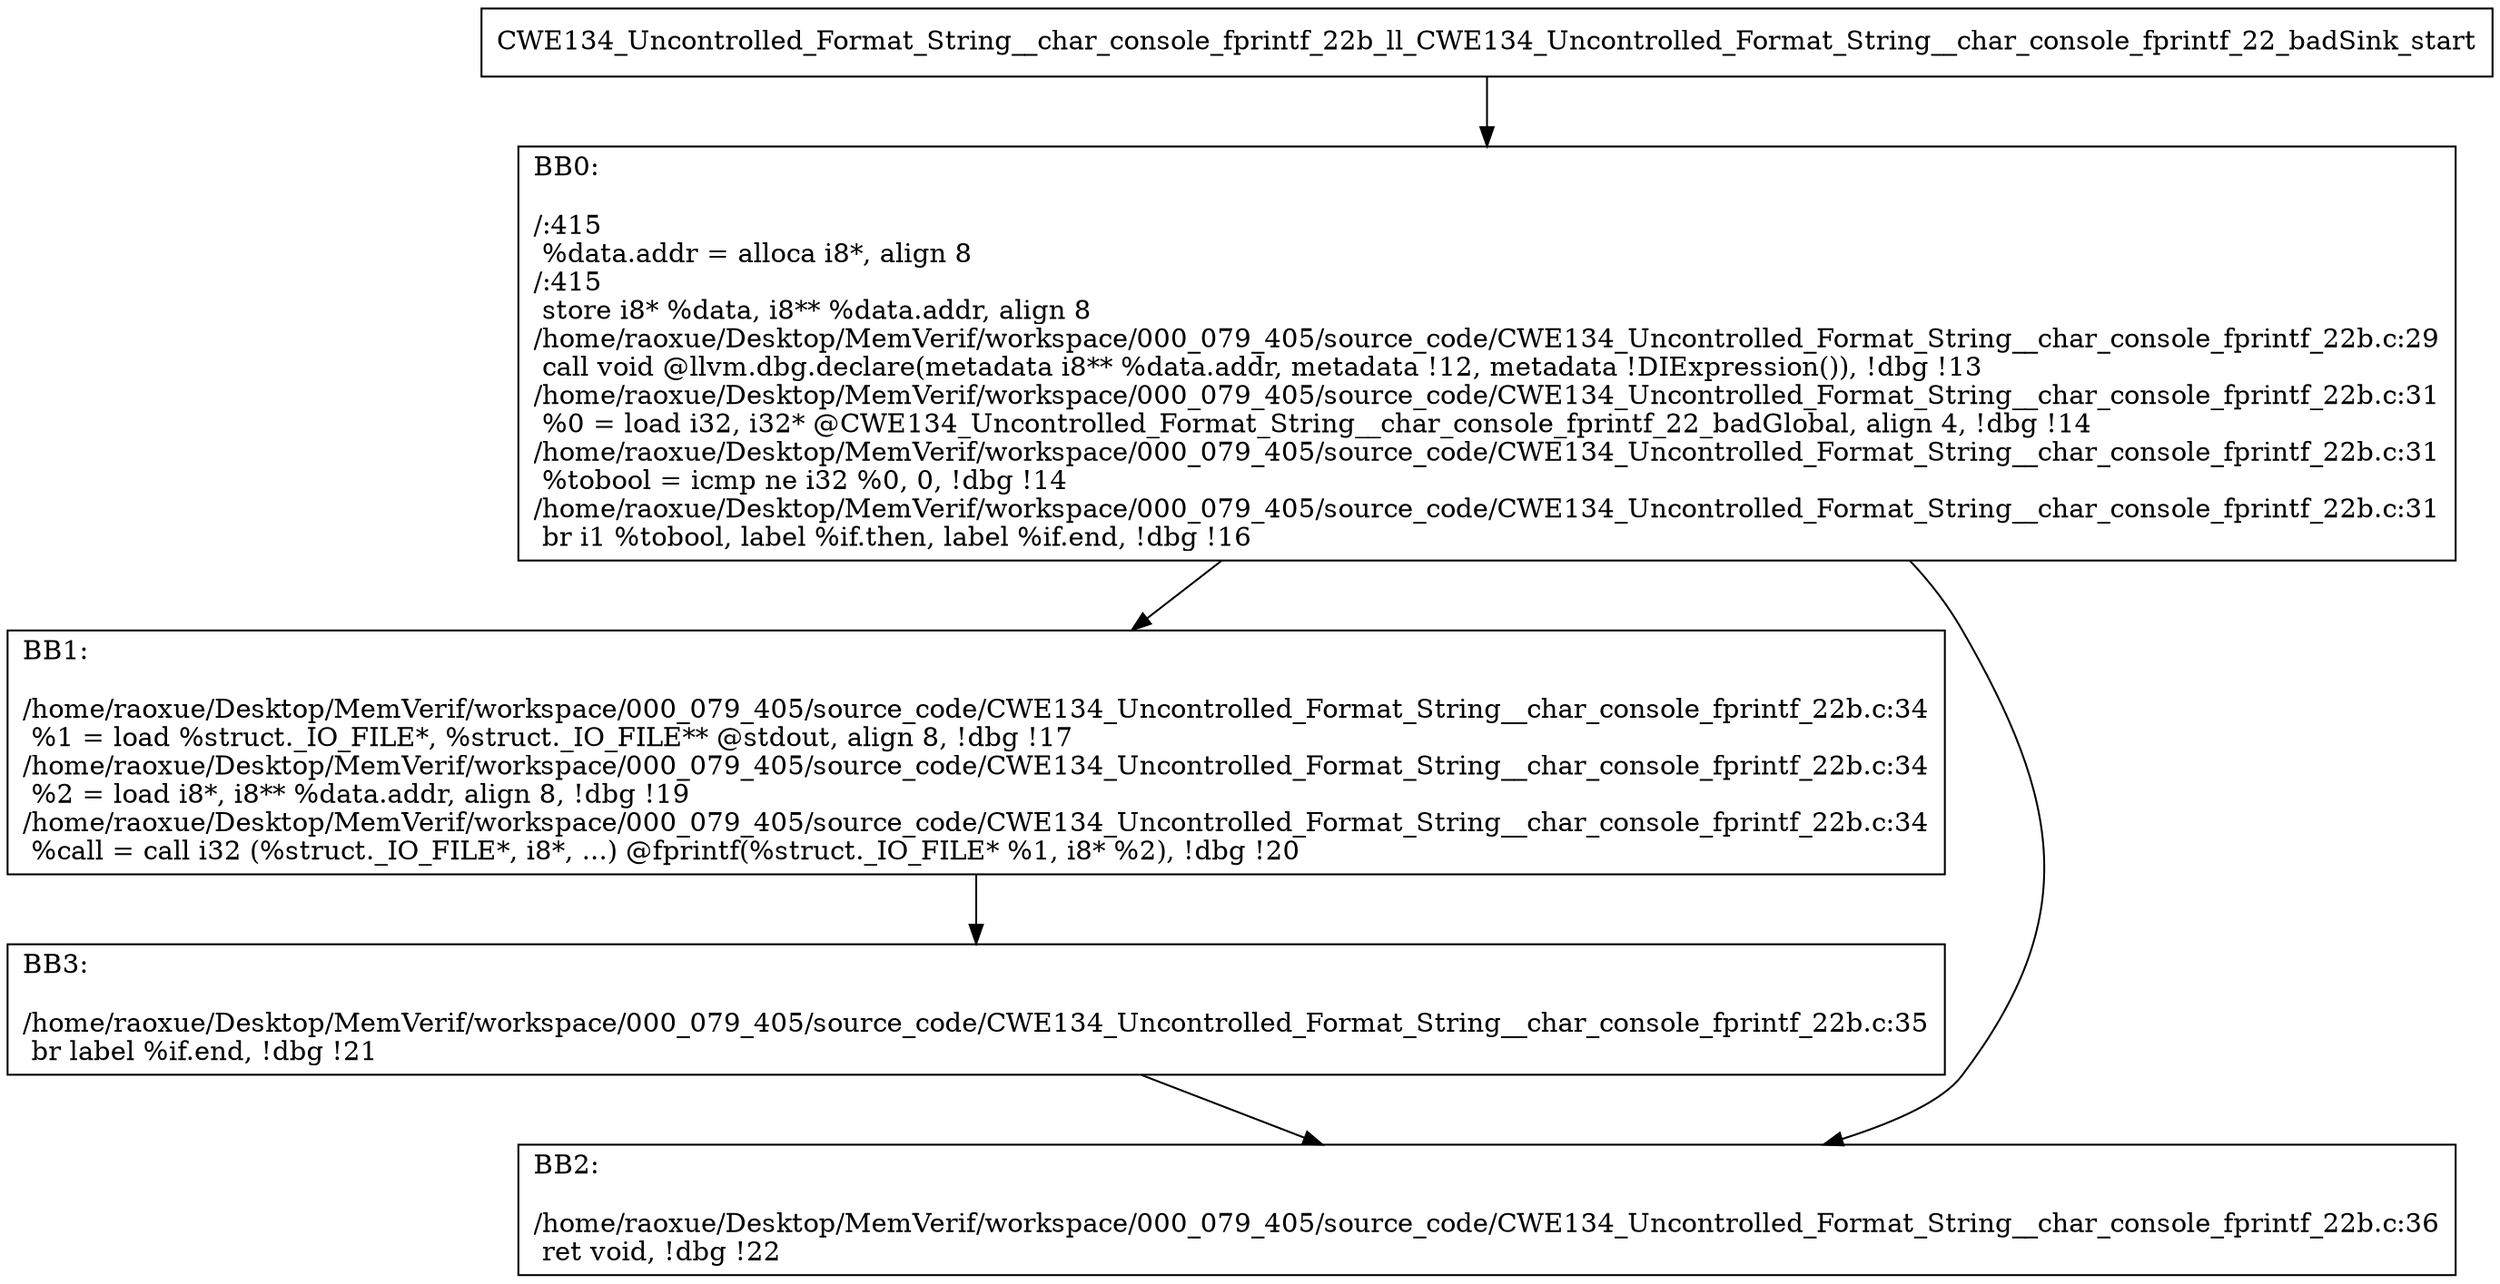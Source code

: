digraph "CFG for'CWE134_Uncontrolled_Format_String__char_console_fprintf_22b_ll_CWE134_Uncontrolled_Format_String__char_console_fprintf_22_badSink' function" {
	BBCWE134_Uncontrolled_Format_String__char_console_fprintf_22b_ll_CWE134_Uncontrolled_Format_String__char_console_fprintf_22_badSink_start[shape=record,label="{CWE134_Uncontrolled_Format_String__char_console_fprintf_22b_ll_CWE134_Uncontrolled_Format_String__char_console_fprintf_22_badSink_start}"];
	BBCWE134_Uncontrolled_Format_String__char_console_fprintf_22b_ll_CWE134_Uncontrolled_Format_String__char_console_fprintf_22_badSink_start-> CWE134_Uncontrolled_Format_String__char_console_fprintf_22b_ll_CWE134_Uncontrolled_Format_String__char_console_fprintf_22_badSinkBB0;
	CWE134_Uncontrolled_Format_String__char_console_fprintf_22b_ll_CWE134_Uncontrolled_Format_String__char_console_fprintf_22_badSinkBB0 [shape=record, label="{BB0:\l\l/:415\l
  %data.addr = alloca i8*, align 8\l
/:415\l
  store i8* %data, i8** %data.addr, align 8\l
/home/raoxue/Desktop/MemVerif/workspace/000_079_405/source_code/CWE134_Uncontrolled_Format_String__char_console_fprintf_22b.c:29\l
  call void @llvm.dbg.declare(metadata i8** %data.addr, metadata !12, metadata !DIExpression()), !dbg !13\l
/home/raoxue/Desktop/MemVerif/workspace/000_079_405/source_code/CWE134_Uncontrolled_Format_String__char_console_fprintf_22b.c:31\l
  %0 = load i32, i32* @CWE134_Uncontrolled_Format_String__char_console_fprintf_22_badGlobal, align 4, !dbg !14\l
/home/raoxue/Desktop/MemVerif/workspace/000_079_405/source_code/CWE134_Uncontrolled_Format_String__char_console_fprintf_22b.c:31\l
  %tobool = icmp ne i32 %0, 0, !dbg !14\l
/home/raoxue/Desktop/MemVerif/workspace/000_079_405/source_code/CWE134_Uncontrolled_Format_String__char_console_fprintf_22b.c:31\l
  br i1 %tobool, label %if.then, label %if.end, !dbg !16\l
}"];
	CWE134_Uncontrolled_Format_String__char_console_fprintf_22b_ll_CWE134_Uncontrolled_Format_String__char_console_fprintf_22_badSinkBB0-> CWE134_Uncontrolled_Format_String__char_console_fprintf_22b_ll_CWE134_Uncontrolled_Format_String__char_console_fprintf_22_badSinkBB1;
	CWE134_Uncontrolled_Format_String__char_console_fprintf_22b_ll_CWE134_Uncontrolled_Format_String__char_console_fprintf_22_badSinkBB0-> CWE134_Uncontrolled_Format_String__char_console_fprintf_22b_ll_CWE134_Uncontrolled_Format_String__char_console_fprintf_22_badSinkBB2;
	CWE134_Uncontrolled_Format_String__char_console_fprintf_22b_ll_CWE134_Uncontrolled_Format_String__char_console_fprintf_22_badSinkBB1 [shape=record, label="{BB1:\l\l/home/raoxue/Desktop/MemVerif/workspace/000_079_405/source_code/CWE134_Uncontrolled_Format_String__char_console_fprintf_22b.c:34\l
  %1 = load %struct._IO_FILE*, %struct._IO_FILE** @stdout, align 8, !dbg !17\l
/home/raoxue/Desktop/MemVerif/workspace/000_079_405/source_code/CWE134_Uncontrolled_Format_String__char_console_fprintf_22b.c:34\l
  %2 = load i8*, i8** %data.addr, align 8, !dbg !19\l
/home/raoxue/Desktop/MemVerif/workspace/000_079_405/source_code/CWE134_Uncontrolled_Format_String__char_console_fprintf_22b.c:34\l
  %call = call i32 (%struct._IO_FILE*, i8*, ...) @fprintf(%struct._IO_FILE* %1, i8* %2), !dbg !20\l
}"];
	CWE134_Uncontrolled_Format_String__char_console_fprintf_22b_ll_CWE134_Uncontrolled_Format_String__char_console_fprintf_22_badSinkBB1-> CWE134_Uncontrolled_Format_String__char_console_fprintf_22b_ll_CWE134_Uncontrolled_Format_String__char_console_fprintf_22_badSinkBB3;
	CWE134_Uncontrolled_Format_String__char_console_fprintf_22b_ll_CWE134_Uncontrolled_Format_String__char_console_fprintf_22_badSinkBB3 [shape=record, label="{BB3:\l\l/home/raoxue/Desktop/MemVerif/workspace/000_079_405/source_code/CWE134_Uncontrolled_Format_String__char_console_fprintf_22b.c:35\l
  br label %if.end, !dbg !21\l
}"];
	CWE134_Uncontrolled_Format_String__char_console_fprintf_22b_ll_CWE134_Uncontrolled_Format_String__char_console_fprintf_22_badSinkBB3-> CWE134_Uncontrolled_Format_String__char_console_fprintf_22b_ll_CWE134_Uncontrolled_Format_String__char_console_fprintf_22_badSinkBB2;
	CWE134_Uncontrolled_Format_String__char_console_fprintf_22b_ll_CWE134_Uncontrolled_Format_String__char_console_fprintf_22_badSinkBB2 [shape=record, label="{BB2:\l\l/home/raoxue/Desktop/MemVerif/workspace/000_079_405/source_code/CWE134_Uncontrolled_Format_String__char_console_fprintf_22b.c:36\l
  ret void, !dbg !22\l
}"];
}
